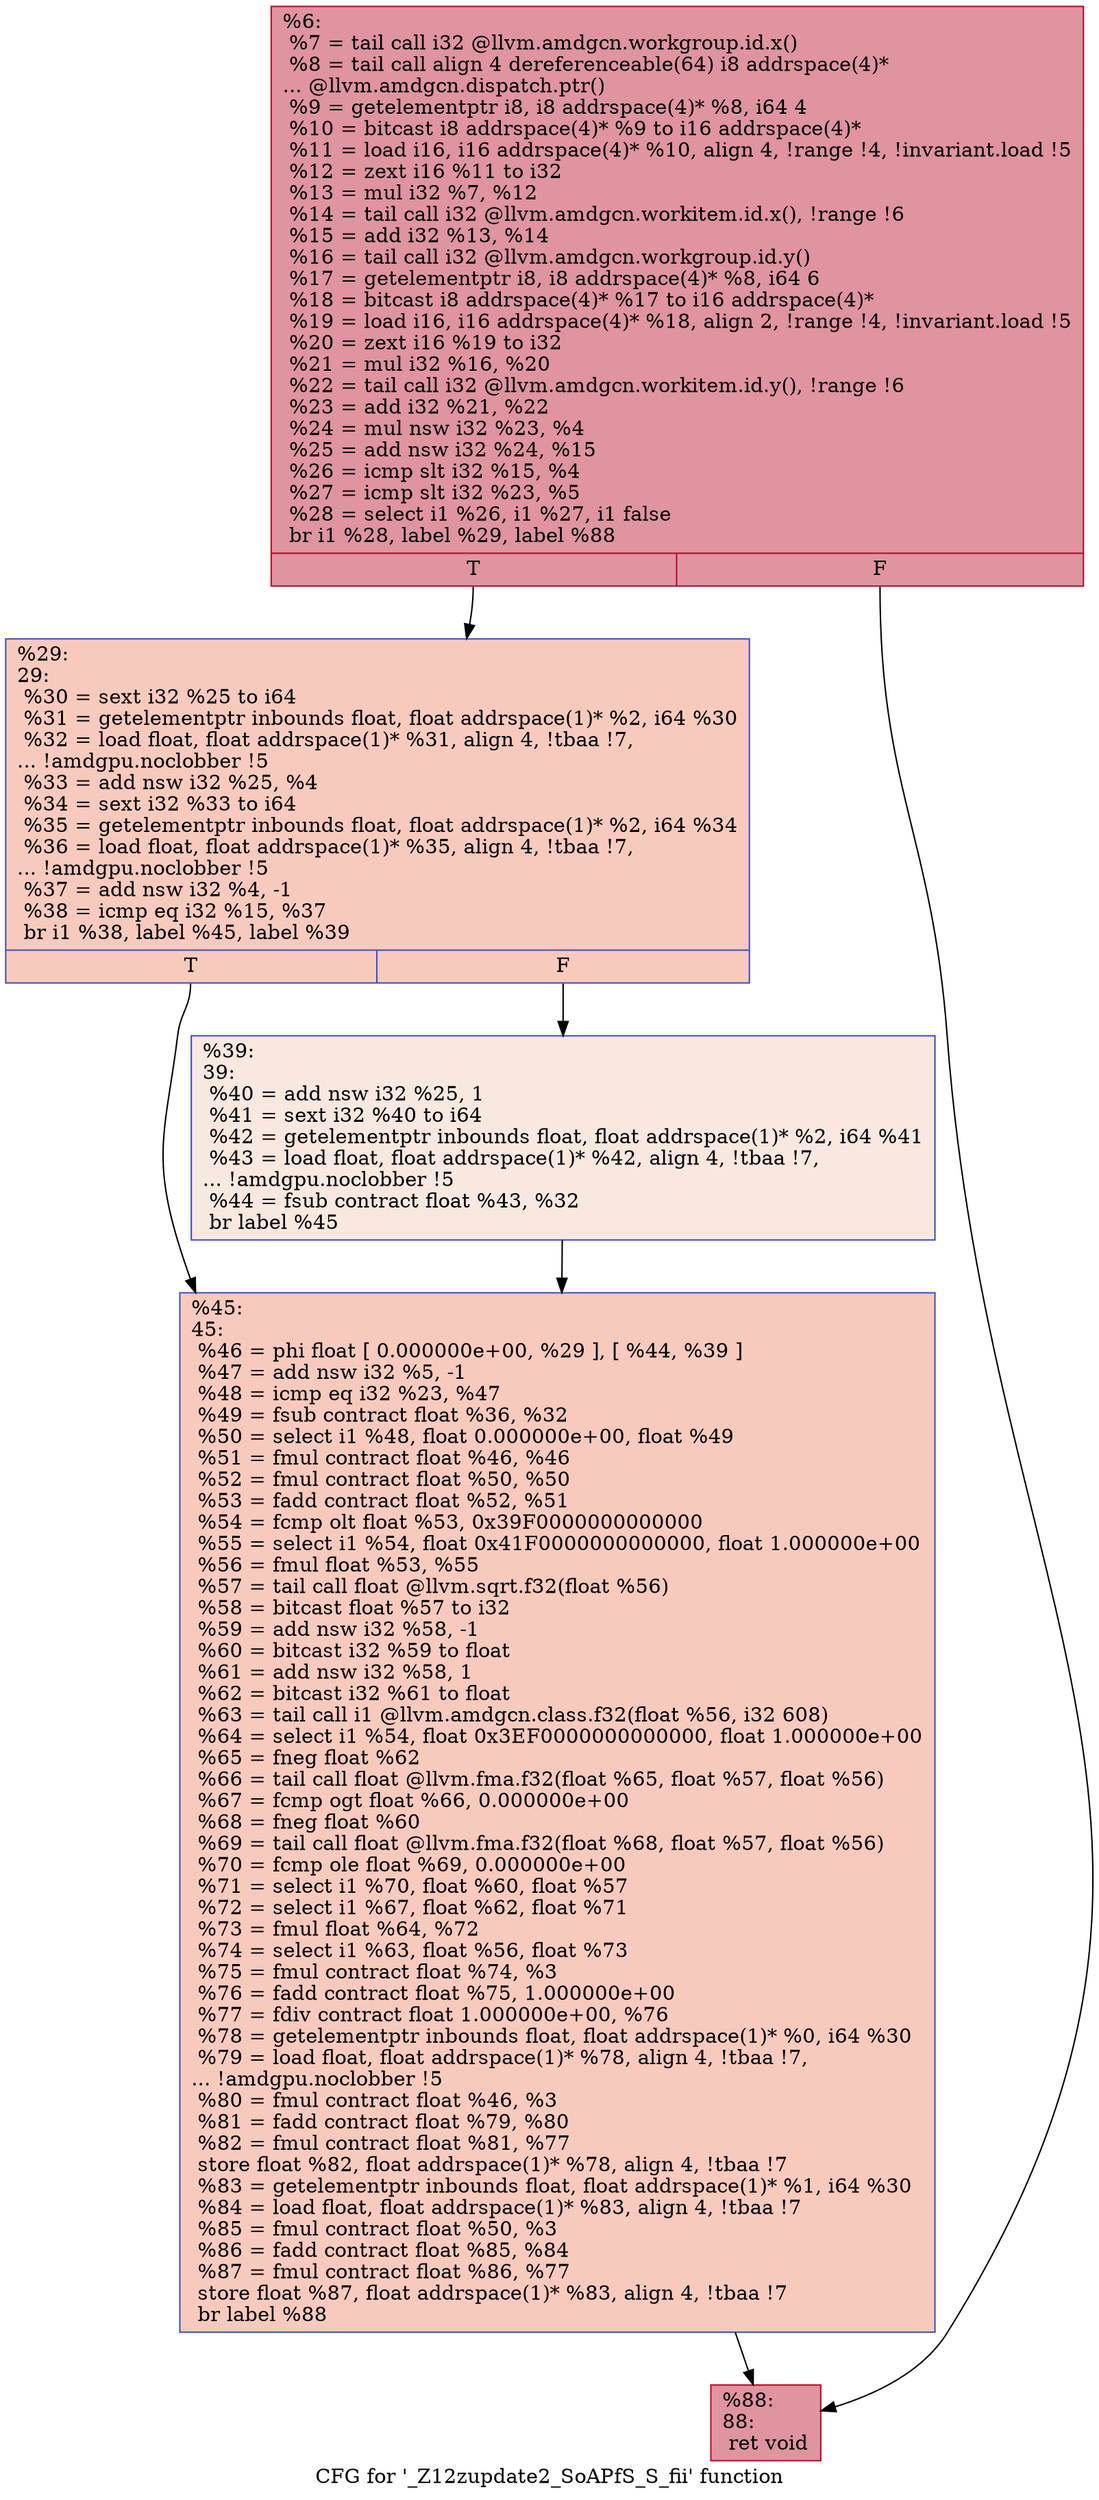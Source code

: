 digraph "CFG for '_Z12zupdate2_SoAPfS_S_fii' function" {
	label="CFG for '_Z12zupdate2_SoAPfS_S_fii' function";

	Node0x5752010 [shape=record,color="#b70d28ff", style=filled, fillcolor="#b70d2870",label="{%6:\l  %7 = tail call i32 @llvm.amdgcn.workgroup.id.x()\l  %8 = tail call align 4 dereferenceable(64) i8 addrspace(4)*\l... @llvm.amdgcn.dispatch.ptr()\l  %9 = getelementptr i8, i8 addrspace(4)* %8, i64 4\l  %10 = bitcast i8 addrspace(4)* %9 to i16 addrspace(4)*\l  %11 = load i16, i16 addrspace(4)* %10, align 4, !range !4, !invariant.load !5\l  %12 = zext i16 %11 to i32\l  %13 = mul i32 %7, %12\l  %14 = tail call i32 @llvm.amdgcn.workitem.id.x(), !range !6\l  %15 = add i32 %13, %14\l  %16 = tail call i32 @llvm.amdgcn.workgroup.id.y()\l  %17 = getelementptr i8, i8 addrspace(4)* %8, i64 6\l  %18 = bitcast i8 addrspace(4)* %17 to i16 addrspace(4)*\l  %19 = load i16, i16 addrspace(4)* %18, align 2, !range !4, !invariant.load !5\l  %20 = zext i16 %19 to i32\l  %21 = mul i32 %16, %20\l  %22 = tail call i32 @llvm.amdgcn.workitem.id.y(), !range !6\l  %23 = add i32 %21, %22\l  %24 = mul nsw i32 %23, %4\l  %25 = add nsw i32 %24, %15\l  %26 = icmp slt i32 %15, %4\l  %27 = icmp slt i32 %23, %5\l  %28 = select i1 %26, i1 %27, i1 false\l  br i1 %28, label %29, label %88\l|{<s0>T|<s1>F}}"];
	Node0x5752010:s0 -> Node0x5755bb0;
	Node0x5752010:s1 -> Node0x5755c40;
	Node0x5755bb0 [shape=record,color="#3d50c3ff", style=filled, fillcolor="#ef886b70",label="{%29:\l29:                                               \l  %30 = sext i32 %25 to i64\l  %31 = getelementptr inbounds float, float addrspace(1)* %2, i64 %30\l  %32 = load float, float addrspace(1)* %31, align 4, !tbaa !7,\l... !amdgpu.noclobber !5\l  %33 = add nsw i32 %25, %4\l  %34 = sext i32 %33 to i64\l  %35 = getelementptr inbounds float, float addrspace(1)* %2, i64 %34\l  %36 = load float, float addrspace(1)* %35, align 4, !tbaa !7,\l... !amdgpu.noclobber !5\l  %37 = add nsw i32 %4, -1\l  %38 = icmp eq i32 %15, %37\l  br i1 %38, label %45, label %39\l|{<s0>T|<s1>F}}"];
	Node0x5755bb0:s0 -> Node0x5756b40;
	Node0x5755bb0:s1 -> Node0x5756bd0;
	Node0x5756bd0 [shape=record,color="#3d50c3ff", style=filled, fillcolor="#f1ccb870",label="{%39:\l39:                                               \l  %40 = add nsw i32 %25, 1\l  %41 = sext i32 %40 to i64\l  %42 = getelementptr inbounds float, float addrspace(1)* %2, i64 %41\l  %43 = load float, float addrspace(1)* %42, align 4, !tbaa !7,\l... !amdgpu.noclobber !5\l  %44 = fsub contract float %43, %32\l  br label %45\l}"];
	Node0x5756bd0 -> Node0x5756b40;
	Node0x5756b40 [shape=record,color="#3d50c3ff", style=filled, fillcolor="#ef886b70",label="{%45:\l45:                                               \l  %46 = phi float [ 0.000000e+00, %29 ], [ %44, %39 ]\l  %47 = add nsw i32 %5, -1\l  %48 = icmp eq i32 %23, %47\l  %49 = fsub contract float %36, %32\l  %50 = select i1 %48, float 0.000000e+00, float %49\l  %51 = fmul contract float %46, %46\l  %52 = fmul contract float %50, %50\l  %53 = fadd contract float %52, %51\l  %54 = fcmp olt float %53, 0x39F0000000000000\l  %55 = select i1 %54, float 0x41F0000000000000, float 1.000000e+00\l  %56 = fmul float %53, %55\l  %57 = tail call float @llvm.sqrt.f32(float %56)\l  %58 = bitcast float %57 to i32\l  %59 = add nsw i32 %58, -1\l  %60 = bitcast i32 %59 to float\l  %61 = add nsw i32 %58, 1\l  %62 = bitcast i32 %61 to float\l  %63 = tail call i1 @llvm.amdgcn.class.f32(float %56, i32 608)\l  %64 = select i1 %54, float 0x3EF0000000000000, float 1.000000e+00\l  %65 = fneg float %62\l  %66 = tail call float @llvm.fma.f32(float %65, float %57, float %56)\l  %67 = fcmp ogt float %66, 0.000000e+00\l  %68 = fneg float %60\l  %69 = tail call float @llvm.fma.f32(float %68, float %57, float %56)\l  %70 = fcmp ole float %69, 0.000000e+00\l  %71 = select i1 %70, float %60, float %57\l  %72 = select i1 %67, float %62, float %71\l  %73 = fmul float %64, %72\l  %74 = select i1 %63, float %56, float %73\l  %75 = fmul contract float %74, %3\l  %76 = fadd contract float %75, 1.000000e+00\l  %77 = fdiv contract float 1.000000e+00, %76\l  %78 = getelementptr inbounds float, float addrspace(1)* %0, i64 %30\l  %79 = load float, float addrspace(1)* %78, align 4, !tbaa !7,\l... !amdgpu.noclobber !5\l  %80 = fmul contract float %46, %3\l  %81 = fadd contract float %79, %80\l  %82 = fmul contract float %81, %77\l  store float %82, float addrspace(1)* %78, align 4, !tbaa !7\l  %83 = getelementptr inbounds float, float addrspace(1)* %1, i64 %30\l  %84 = load float, float addrspace(1)* %83, align 4, !tbaa !7\l  %85 = fmul contract float %50, %3\l  %86 = fadd contract float %85, %84\l  %87 = fmul contract float %86, %77\l  store float %87, float addrspace(1)* %83, align 4, !tbaa !7\l  br label %88\l}"];
	Node0x5756b40 -> Node0x5755c40;
	Node0x5755c40 [shape=record,color="#b70d28ff", style=filled, fillcolor="#b70d2870",label="{%88:\l88:                                               \l  ret void\l}"];
}
